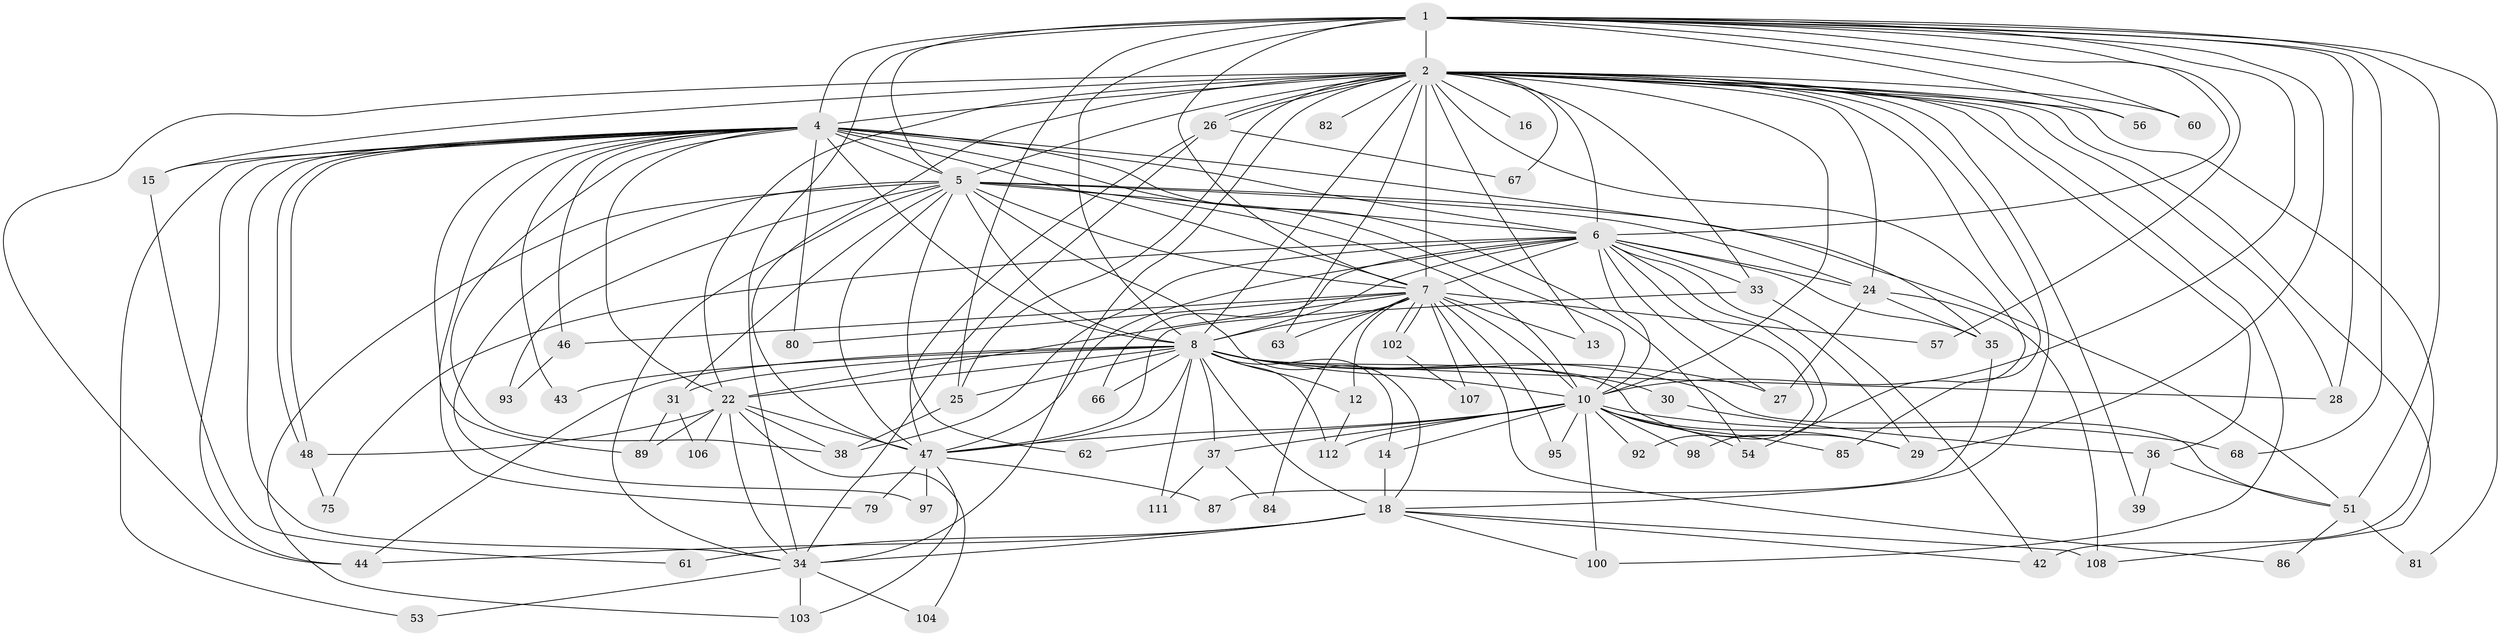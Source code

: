// original degree distribution, {22: 0.013888888888888888, 27: 0.013888888888888888, 26: 0.006944444444444444, 29: 0.006944444444444444, 19: 0.006944444444444444, 25: 0.006944444444444444, 21: 0.006944444444444444, 16: 0.006944444444444444, 6: 0.027777777777777776, 3: 0.2013888888888889, 2: 0.5347222222222222, 5: 0.027777777777777776, 10: 0.006944444444444444, 8: 0.013888888888888888, 11: 0.006944444444444444, 4: 0.09722222222222222, 7: 0.013888888888888888}
// Generated by graph-tools (version 1.1) at 2025/17/03/04/25 18:17:50]
// undirected, 72 vertices, 189 edges
graph export_dot {
graph [start="1"]
  node [color=gray90,style=filled];
  1 [super="+72"];
  2 [super="+17+3+20+11"];
  4 [super="+78+55+88+135+126"];
  5 [super="+21+50+118"];
  6 [super="+91"];
  7;
  8 [super="+119+45+71+19+9"];
  10;
  12;
  13;
  14;
  15;
  16;
  18 [super="+99+41"];
  22 [super="+58+83"];
  24;
  25;
  26;
  27 [super="+127"];
  28 [super="+110"];
  29 [super="+109"];
  30;
  31;
  33 [super="+90"];
  34 [super="+40"];
  35 [super="+114+144+70"];
  36;
  37;
  38 [super="+73+94"];
  39;
  42;
  43;
  44 [super="+139+113"];
  46 [super="+116"];
  47 [super="+76+140+122+74+49"];
  48 [super="+77"];
  51 [super="+138+59"];
  53;
  54 [super="+120"];
  56 [super="+142"];
  57;
  60;
  61;
  62;
  63;
  66;
  67;
  68;
  75;
  79;
  80;
  81;
  82;
  84;
  85;
  86;
  87;
  89 [super="+105"];
  92;
  93;
  95;
  97;
  98;
  100 [super="+143"];
  102;
  103;
  104;
  106;
  107;
  108 [super="+131"];
  111;
  112 [super="+130"];
  1 -- 2 [weight=2];
  1 -- 4;
  1 -- 5;
  1 -- 6;
  1 -- 7;
  1 -- 8 [weight=3];
  1 -- 10;
  1 -- 51;
  1 -- 56;
  1 -- 57;
  1 -- 60;
  1 -- 68;
  1 -- 81;
  1 -- 25;
  1 -- 34 [weight=2];
  1 -- 29;
  1 -- 28;
  2 -- 4 [weight=5];
  2 -- 5 [weight=4];
  2 -- 6 [weight=5];
  2 -- 7 [weight=3];
  2 -- 8 [weight=4];
  2 -- 10 [weight=2];
  2 -- 13;
  2 -- 16 [weight=2];
  2 -- 26 [weight=2];
  2 -- 26;
  2 -- 28;
  2 -- 36;
  2 -- 44;
  2 -- 56 [weight=2];
  2 -- 82 [weight=2];
  2 -- 47;
  2 -- 24;
  2 -- 22 [weight=2];
  2 -- 67;
  2 -- 15;
  2 -- 18;
  2 -- 85;
  2 -- 25;
  2 -- 33;
  2 -- 34 [weight=2];
  2 -- 39;
  2 -- 42;
  2 -- 108;
  2 -- 54;
  2 -- 100;
  2 -- 60;
  2 -- 63;
  4 -- 5 [weight=2];
  4 -- 6;
  4 -- 7 [weight=3];
  4 -- 8 [weight=3];
  4 -- 10;
  4 -- 15;
  4 -- 22;
  4 -- 43;
  4 -- 44;
  4 -- 46 [weight=2];
  4 -- 48;
  4 -- 48;
  4 -- 53;
  4 -- 54;
  4 -- 38;
  4 -- 80;
  4 -- 79;
  4 -- 35 [weight=2];
  4 -- 89;
  4 -- 34;
  5 -- 6;
  5 -- 7;
  5 -- 8 [weight=3];
  5 -- 10;
  5 -- 31;
  5 -- 47;
  5 -- 93;
  5 -- 97;
  5 -- 51;
  5 -- 103;
  5 -- 24;
  5 -- 62;
  5 -- 18;
  5 -- 34;
  6 -- 7;
  6 -- 8 [weight=6];
  6 -- 10;
  6 -- 24;
  6 -- 29;
  6 -- 33;
  6 -- 35 [weight=2];
  6 -- 38;
  6 -- 66;
  6 -- 75;
  6 -- 92;
  6 -- 47;
  6 -- 27;
  6 -- 98;
  7 -- 8 [weight=2];
  7 -- 10;
  7 -- 12;
  7 -- 13;
  7 -- 46;
  7 -- 57;
  7 -- 63;
  7 -- 80;
  7 -- 84;
  7 -- 86;
  7 -- 95;
  7 -- 102;
  7 -- 102;
  7 -- 107;
  7 -- 22;
  8 -- 10 [weight=2];
  8 -- 12;
  8 -- 18;
  8 -- 30 [weight=2];
  8 -- 31;
  8 -- 111;
  8 -- 112;
  8 -- 44;
  8 -- 47;
  8 -- 29;
  8 -- 37;
  8 -- 25;
  8 -- 27;
  8 -- 66;
  8 -- 43;
  8 -- 14;
  8 -- 51;
  8 -- 28;
  8 -- 22;
  10 -- 14;
  10 -- 29;
  10 -- 37;
  10 -- 62;
  10 -- 68;
  10 -- 85;
  10 -- 92;
  10 -- 95;
  10 -- 98;
  10 -- 112;
  10 -- 54;
  10 -- 47;
  10 -- 100;
  12 -- 112;
  14 -- 18;
  15 -- 61;
  18 -- 42;
  18 -- 61;
  18 -- 100;
  18 -- 108;
  18 -- 44;
  18 -- 34 [weight=2];
  22 -- 47 [weight=2];
  22 -- 104;
  22 -- 106;
  22 -- 89;
  22 -- 48;
  22 -- 38;
  22 -- 34;
  24 -- 27;
  24 -- 35;
  24 -- 108;
  25 -- 38;
  26 -- 67;
  26 -- 47;
  26 -- 34;
  30 -- 36;
  31 -- 89;
  31 -- 106;
  33 -- 47;
  33 -- 42;
  34 -- 53;
  34 -- 103;
  34 -- 104;
  35 -- 87;
  36 -- 39;
  36 -- 51;
  37 -- 84;
  37 -- 111;
  46 -- 93;
  47 -- 97;
  47 -- 103;
  47 -- 87;
  47 -- 79;
  48 -- 75;
  51 -- 81;
  51 -- 86;
  102 -- 107;
}
